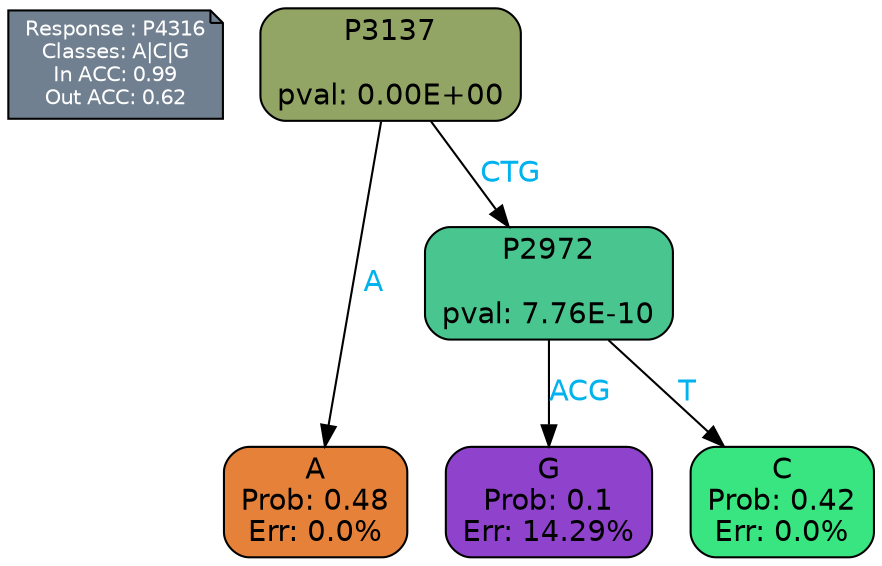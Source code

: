 digraph Tree {
node [shape=box, style="filled, rounded", color="black", fontname=helvetica] ;
graph [ranksep=equally, splines=polylines, bgcolor=transparent, dpi=600] ;
edge [fontname=helvetica] ;
LEGEND [label="Response : P4316
Classes: A|C|G
In ACC: 0.99
Out ACC: 0.62
",shape=note,align=left,style=filled,fillcolor="slategray",fontcolor="white",fontsize=10];1 [label="P3137

pval: 0.00E+00", fillcolor="#93a565"] ;
2 [label="A
Prob: 0.48
Err: 0.0%", fillcolor="#e58139"] ;
3 [label="P2972

pval: 7.76E-10", fillcolor="#49c68f"] ;
4 [label="G
Prob: 0.1
Err: 14.29%", fillcolor="#8f43cc"] ;
5 [label="C
Prob: 0.42
Err: 0.0%", fillcolor="#39e581"] ;
1 -> 2 [label="A",fontcolor=deepskyblue2] ;
1 -> 3 [label="CTG",fontcolor=deepskyblue2] ;
3 -> 4 [label="ACG",fontcolor=deepskyblue2] ;
3 -> 5 [label="T",fontcolor=deepskyblue2] ;
{rank = same; 2;4;5;}{rank = same; LEGEND;1;}}